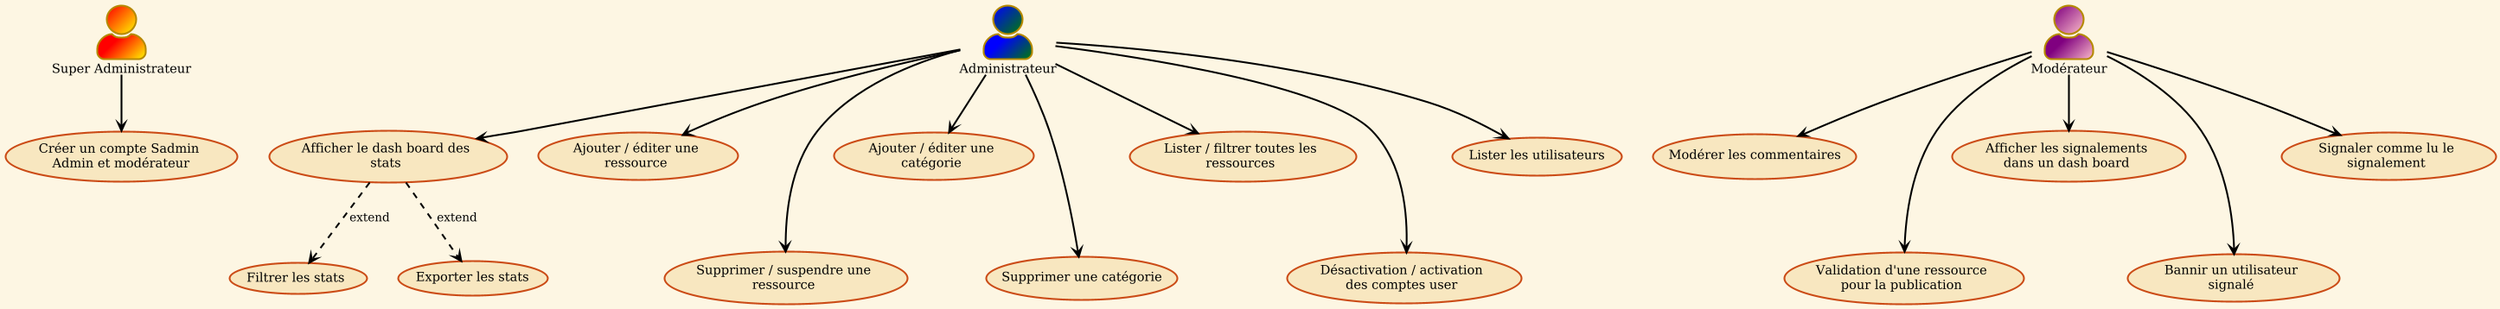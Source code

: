 @startuml

!theme sunlust


skinparam ArrowHeadColor black
skinparam ArrowColor black
skinparam Color black
skinparam actorStyle awesome

:Super Administrateur: as sadmin #Red/Yellow
:Administrateur: as admin #Blue/Green
:Modérateur: as mod #Purple/Pink


sadmin --> (Créer un compte Sadmin\n Admin et modérateur)

(Afficher le dash board des stats) as adminad
admin --> (Ajouter / éditer une ressource)
admin ---> (Supprimer / suspendre une ressource)
admin --> (Ajouter / éditer une catégorie)
admin ---> (Supprimer une catégorie)
admin --> (Lister / filtrer toutes les ressources)
admin ---> (Désactivation / activation des comptes user)
admin --> (Lister les utilisateurs)
admin --> adminad
adminad ..> (Filtrer les stats) : extend
adminad ..> (Exporter les stats) : extend

mod --> (Modérer les commentaires)
mod ---> (Validation d'une ressource\npour la publication)
mod --> (Afficher les signalements dans un dash board)
mod ---> (Bannir un utilisateur signalé)
mod --> (Signaler comme lu le signalement)


newpage

!theme sunlust

skinparam ArrowHeadColor black
skinparam ArrowColor black
skinparam Color black
skinparam actorStyle awesome

:Citoyen connecté: as user #Turquoise/Coral
:Citoyen: as visit #Navy/Orange

rectangle "Doit se connecter" as SeCo {
(Ajouter un commentaire\nsur une ressource) as userac
(Réponse à un commentaire) as userrc
(Mettre un like sur une ressource) as userli
}
(Démarrer une ressource\nde type Activité/Jeu) as userdr
user --> SeCo
user ---> userdr
userdr ..> (Inviter d’autres participants)
userdr ..> (Echanger des messages dans le cadre de la ressource avec les autres participants)

user --> (Création / édition d'une ressource)
user --> (Ajouter / retirer une\nressource de ses favoris)
user ---> (Indiquer une \n ressource comme \n exploitée / non exploitée)
user --> (Mettre de côté une\nressource / Annuler)
user ----> (Voir un dash board pour les\nstats de ses publications)
user ---> (Modifier ses informations de connexion)
user --> (Ajouter une photo de profil)
user ---> (Signaler un utilisateur)

(Filtrer / trier les ressources) as visitft
(Afficher le contenu \n d'une ressources) as visitac
(Lister les ressources /\n ressources restreintes) as visitlr
(Partage d'une publication) as visitpp
visitac ..> SeCo
visitft ..> visitpp
visitac ..> visitpp
visit --> (Créer un compte)
visitlr ..> visitft
visit --> visitlr
visitlr ..> visitac
legend bottom right
    | Syntax | Type |
    | - - > | Extend |
endlegend
@enduml
